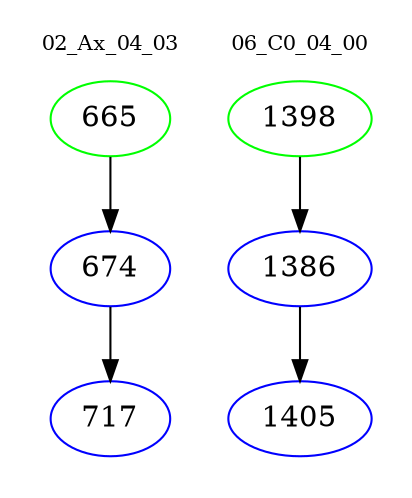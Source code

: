 digraph{
subgraph cluster_0 {
color = white
label = "02_Ax_04_03";
fontsize=10;
T0_665 [label="665", color="green"]
T0_665 -> T0_674 [color="black"]
T0_674 [label="674", color="blue"]
T0_674 -> T0_717 [color="black"]
T0_717 [label="717", color="blue"]
}
subgraph cluster_1 {
color = white
label = "06_C0_04_00";
fontsize=10;
T1_1398 [label="1398", color="green"]
T1_1398 -> T1_1386 [color="black"]
T1_1386 [label="1386", color="blue"]
T1_1386 -> T1_1405 [color="black"]
T1_1405 [label="1405", color="blue"]
}
}
